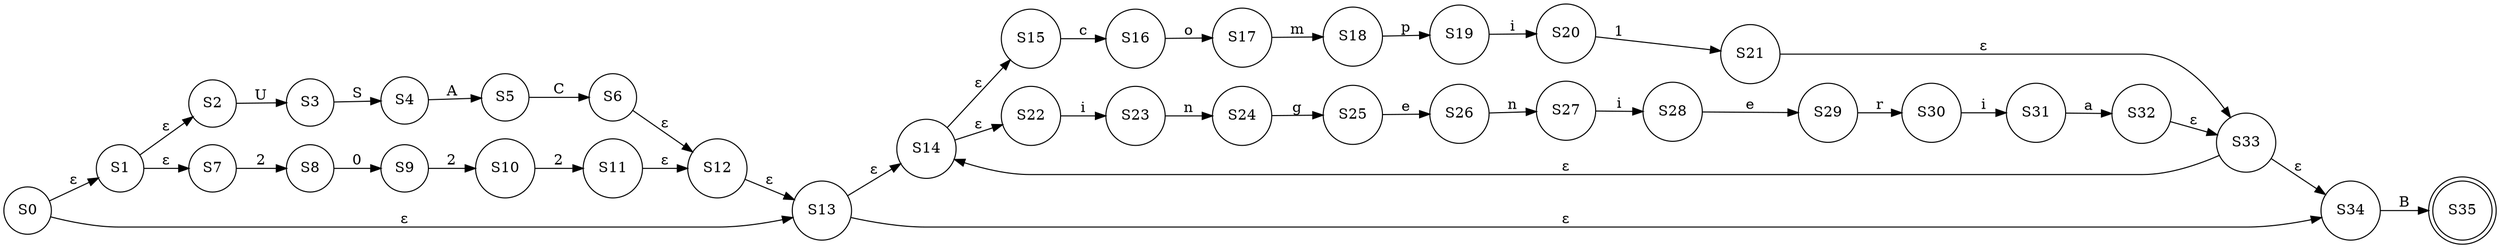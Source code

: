 digraph G { 
rankdir=LR; 
node [shape=circle]; 
node0 [label="S0"]; 
node1 [label="S1"]; 
node2 [label="S2"]; 
node3 [label="S3"]; 
node4 [label="S4"]; 
node5 [label="S5"]; 
node6 [label="S6"]; 
node7 [label="S7"]; 
node8 [label="S8"]; 
node9 [label="S9"]; 
node10 [label="S10"]; 
node11 [label="S11"]; 
node12 [label="S12"]; 
node13 [label="S13"]; 
node14 [label="S14"]; 
node15 [label="S15"]; 
node16 [label="S16"]; 
node17 [label="S17"]; 
node18 [label="S18"]; 
node19 [label="S19"]; 
node20 [label="S20"]; 
node21 [label="S21"]; 
node22 [label="S22"]; 
node23 [label="S23"]; 
node24 [label="S24"]; 
node25 [label="S25"]; 
node26 [label="S26"]; 
node27 [label="S27"]; 
node28 [label="S28"]; 
node29 [label="S29"]; 
node30 [label="S30"]; 
node31 [label="S31"]; 
node32 [label="S32"]; 
node33 [label="S33"]; 
node34 [label="S34"]; 
node35 [label="S35", shape=doublecircle]; 
node0 -> node1 [label="ε"]; 
node1 -> node2 [label="ε"]; 
node1 -> node7 [label="ε"]; 
node2 -> node3 [label="U"]; 
node3 -> node4 [label="S"]; 
node4 -> node5 [label="A"]; 
node5 -> node6 [label="C"]; 
node6 -> node12 [label="ε"]; 
node7 -> node8 [label="2"]; 
node8 -> node9 [label="0"]; 
node9 -> node10 [label="2"]; 
node10 -> node11 [label="2"]; 
node11 -> node12 [label="ε"]; 
node12 -> node13 [label="ε"]; 
node0 -> node13 [label="ε"]; 
node13 -> node14 [label="ε"]; 
node14 -> node15 [label="ε"]; 
node14 -> node22 [label="ε"]; 
node15 -> node16 [label="c"]; 
node16 -> node17 [label="o"]; 
node17 -> node18 [label="m"]; 
node18 -> node19 [label="p"]; 
node19 -> node20 [label="i"]; 
node20 -> node21 [label="1"]; 
node21 -> node33 [label="ε"]; 
node22 -> node23 [label="i"]; 
node23 -> node24 [label="n"]; 
node24 -> node25 [label="g"]; 
node25 -> node26 [label="e"]; 
node26 -> node27 [label="n"]; 
node27 -> node28 [label="i"]; 
node28 -> node29 [label="e"]; 
node29 -> node30 [label="r"]; 
node30 -> node31 [label="i"]; 
node31 -> node32 [label="a"]; 
node32 -> node33 [label="ε"]; 
node33 -> node14 [label="ε"]; 
node33 -> node34 [label="ε"]; 
node13 -> node34 [label="ε"]; 
node34 -> node35 [label="B"]; 
} 
